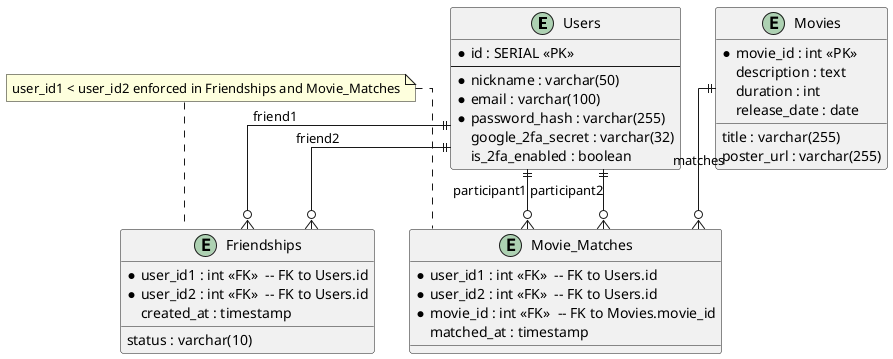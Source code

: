 @startuml


skinparam linetype ortho


entity "Users" as U {
 *id : SERIAL <<PK>>
 --
 *nickname : varchar(50)
 *email : varchar(100)
 *password_hash : varchar(255)
 google_2fa_secret : varchar(32)
 is_2fa_enabled : boolean
}


entity "Friendships" as F {
 *user_id1 : int <<FK>>  -- FK to Users.id
 *user_id2 : int <<FK>>  -- FK to Users.id
 status : varchar(10)
 created_at : timestamp
}


entity "Movie_Matches" as M {
 *user_id1 : int <<FK>>  -- FK to Users.id
 *user_id2 : int <<FK>>  -- FK to Users.id
 *movie_id : int <<FK>>  -- FK to Movies.movie_id
 matched_at : timestamp
}


entity "Movies" as MOV {
 *movie_id : int <<PK>>
 title : varchar(255)
 description : text
 poster_url : varchar(255)
 duration : int
 release_date : date
}


note "user_id1 < user_id2 enforced in Friendships and Movie_Matches" as N1
N1 .. F
N1 .. M


U ||--o{ F : friend1
U ||--o{ F : friend2
U ||--o{ M : participant1
U ||--o{ M : participant2


MOV ||--o{ M : "matches"


@enduml
